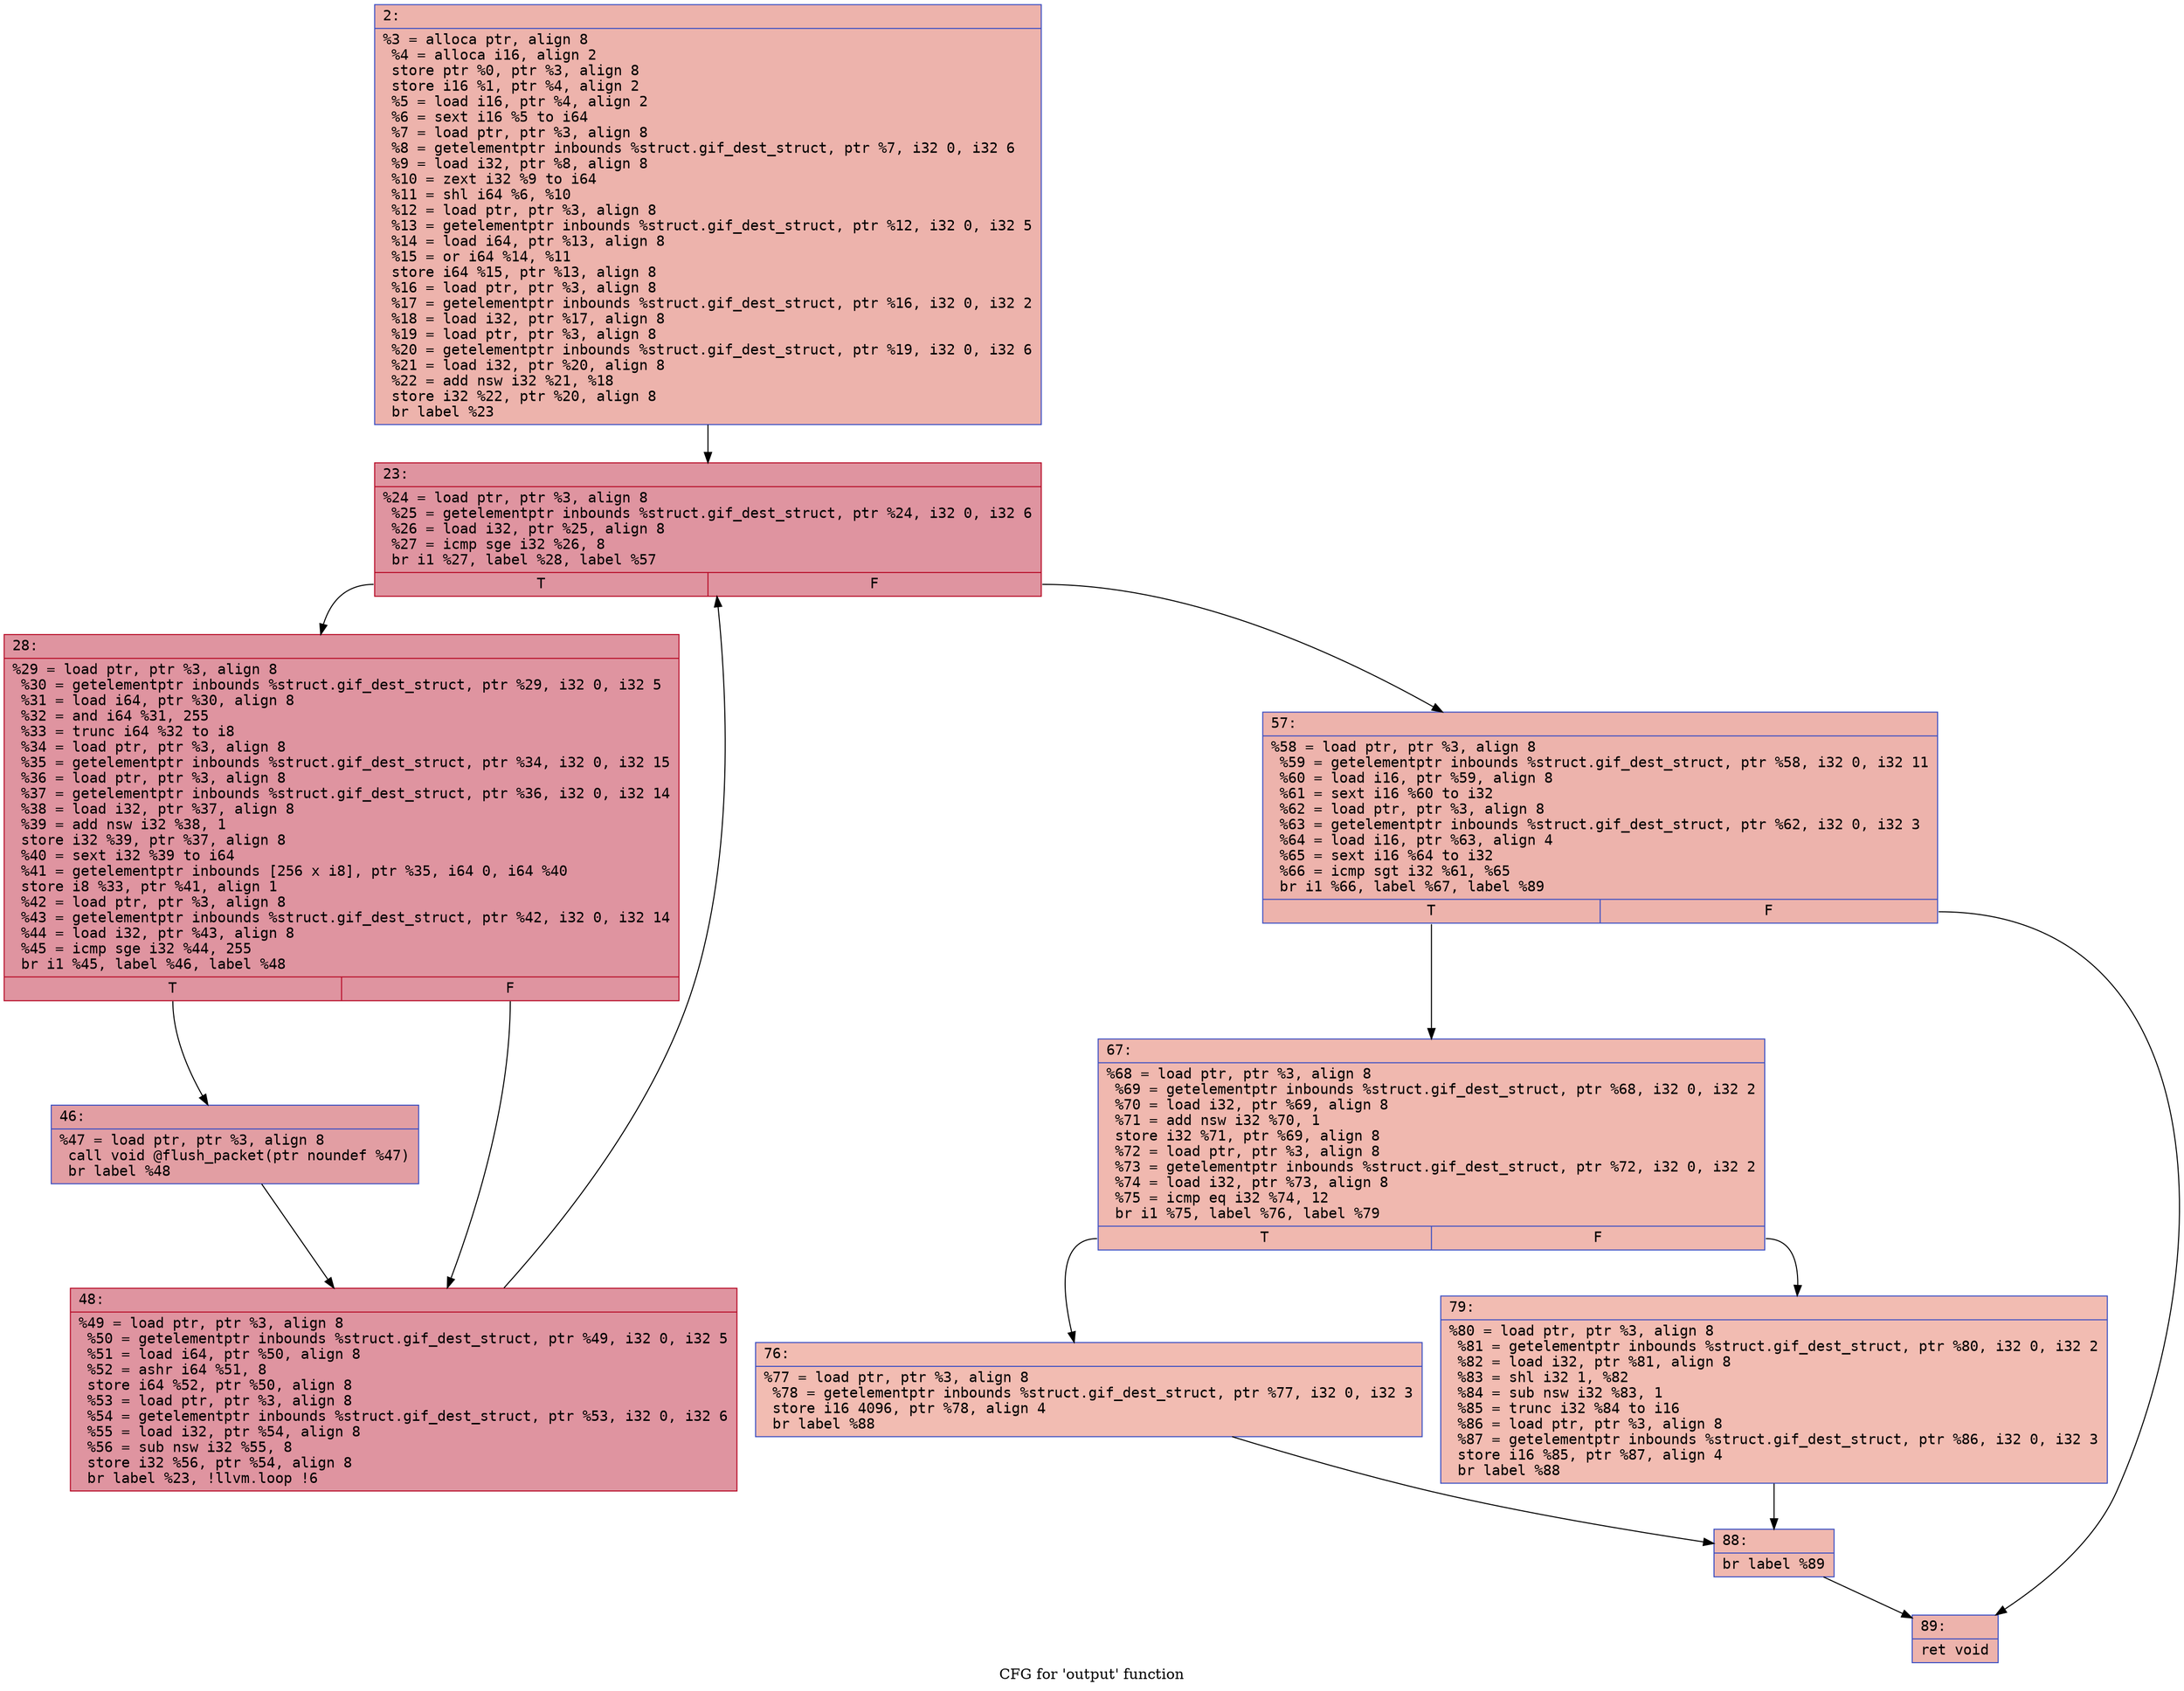 digraph "CFG for 'output' function" {
	label="CFG for 'output' function";

	Node0x60000190b2f0 [shape=record,color="#3d50c3ff", style=filled, fillcolor="#d6524470" fontname="Courier",label="{2:\l|  %3 = alloca ptr, align 8\l  %4 = alloca i16, align 2\l  store ptr %0, ptr %3, align 8\l  store i16 %1, ptr %4, align 2\l  %5 = load i16, ptr %4, align 2\l  %6 = sext i16 %5 to i64\l  %7 = load ptr, ptr %3, align 8\l  %8 = getelementptr inbounds %struct.gif_dest_struct, ptr %7, i32 0, i32 6\l  %9 = load i32, ptr %8, align 8\l  %10 = zext i32 %9 to i64\l  %11 = shl i64 %6, %10\l  %12 = load ptr, ptr %3, align 8\l  %13 = getelementptr inbounds %struct.gif_dest_struct, ptr %12, i32 0, i32 5\l  %14 = load i64, ptr %13, align 8\l  %15 = or i64 %14, %11\l  store i64 %15, ptr %13, align 8\l  %16 = load ptr, ptr %3, align 8\l  %17 = getelementptr inbounds %struct.gif_dest_struct, ptr %16, i32 0, i32 2\l  %18 = load i32, ptr %17, align 8\l  %19 = load ptr, ptr %3, align 8\l  %20 = getelementptr inbounds %struct.gif_dest_struct, ptr %19, i32 0, i32 6\l  %21 = load i32, ptr %20, align 8\l  %22 = add nsw i32 %21, %18\l  store i32 %22, ptr %20, align 8\l  br label %23\l}"];
	Node0x60000190b2f0 -> Node0x60000190b340[tooltip="2 -> 23\nProbability 100.00%" ];
	Node0x60000190b340 [shape=record,color="#b70d28ff", style=filled, fillcolor="#b70d2870" fontname="Courier",label="{23:\l|  %24 = load ptr, ptr %3, align 8\l  %25 = getelementptr inbounds %struct.gif_dest_struct, ptr %24, i32 0, i32 6\l  %26 = load i32, ptr %25, align 8\l  %27 = icmp sge i32 %26, 8\l  br i1 %27, label %28, label %57\l|{<s0>T|<s1>F}}"];
	Node0x60000190b340:s0 -> Node0x60000190b390[tooltip="23 -> 28\nProbability 96.88%" ];
	Node0x60000190b340:s1 -> Node0x60000190b480[tooltip="23 -> 57\nProbability 3.12%" ];
	Node0x60000190b390 [shape=record,color="#b70d28ff", style=filled, fillcolor="#b70d2870" fontname="Courier",label="{28:\l|  %29 = load ptr, ptr %3, align 8\l  %30 = getelementptr inbounds %struct.gif_dest_struct, ptr %29, i32 0, i32 5\l  %31 = load i64, ptr %30, align 8\l  %32 = and i64 %31, 255\l  %33 = trunc i64 %32 to i8\l  %34 = load ptr, ptr %3, align 8\l  %35 = getelementptr inbounds %struct.gif_dest_struct, ptr %34, i32 0, i32 15\l  %36 = load ptr, ptr %3, align 8\l  %37 = getelementptr inbounds %struct.gif_dest_struct, ptr %36, i32 0, i32 14\l  %38 = load i32, ptr %37, align 8\l  %39 = add nsw i32 %38, 1\l  store i32 %39, ptr %37, align 8\l  %40 = sext i32 %39 to i64\l  %41 = getelementptr inbounds [256 x i8], ptr %35, i64 0, i64 %40\l  store i8 %33, ptr %41, align 1\l  %42 = load ptr, ptr %3, align 8\l  %43 = getelementptr inbounds %struct.gif_dest_struct, ptr %42, i32 0, i32 14\l  %44 = load i32, ptr %43, align 8\l  %45 = icmp sge i32 %44, 255\l  br i1 %45, label %46, label %48\l|{<s0>T|<s1>F}}"];
	Node0x60000190b390:s0 -> Node0x60000190b3e0[tooltip="28 -> 46\nProbability 50.00%" ];
	Node0x60000190b390:s1 -> Node0x60000190b430[tooltip="28 -> 48\nProbability 50.00%" ];
	Node0x60000190b3e0 [shape=record,color="#3d50c3ff", style=filled, fillcolor="#be242e70" fontname="Courier",label="{46:\l|  %47 = load ptr, ptr %3, align 8\l  call void @flush_packet(ptr noundef %47)\l  br label %48\l}"];
	Node0x60000190b3e0 -> Node0x60000190b430[tooltip="46 -> 48\nProbability 100.00%" ];
	Node0x60000190b430 [shape=record,color="#b70d28ff", style=filled, fillcolor="#b70d2870" fontname="Courier",label="{48:\l|  %49 = load ptr, ptr %3, align 8\l  %50 = getelementptr inbounds %struct.gif_dest_struct, ptr %49, i32 0, i32 5\l  %51 = load i64, ptr %50, align 8\l  %52 = ashr i64 %51, 8\l  store i64 %52, ptr %50, align 8\l  %53 = load ptr, ptr %3, align 8\l  %54 = getelementptr inbounds %struct.gif_dest_struct, ptr %53, i32 0, i32 6\l  %55 = load i32, ptr %54, align 8\l  %56 = sub nsw i32 %55, 8\l  store i32 %56, ptr %54, align 8\l  br label %23, !llvm.loop !6\l}"];
	Node0x60000190b430 -> Node0x60000190b340[tooltip="48 -> 23\nProbability 100.00%" ];
	Node0x60000190b480 [shape=record,color="#3d50c3ff", style=filled, fillcolor="#d6524470" fontname="Courier",label="{57:\l|  %58 = load ptr, ptr %3, align 8\l  %59 = getelementptr inbounds %struct.gif_dest_struct, ptr %58, i32 0, i32 11\l  %60 = load i16, ptr %59, align 8\l  %61 = sext i16 %60 to i32\l  %62 = load ptr, ptr %3, align 8\l  %63 = getelementptr inbounds %struct.gif_dest_struct, ptr %62, i32 0, i32 3\l  %64 = load i16, ptr %63, align 4\l  %65 = sext i16 %64 to i32\l  %66 = icmp sgt i32 %61, %65\l  br i1 %66, label %67, label %89\l|{<s0>T|<s1>F}}"];
	Node0x60000190b480:s0 -> Node0x60000190b4d0[tooltip="57 -> 67\nProbability 50.00%" ];
	Node0x60000190b480:s1 -> Node0x60000190b610[tooltip="57 -> 89\nProbability 50.00%" ];
	Node0x60000190b4d0 [shape=record,color="#3d50c3ff", style=filled, fillcolor="#dc5d4a70" fontname="Courier",label="{67:\l|  %68 = load ptr, ptr %3, align 8\l  %69 = getelementptr inbounds %struct.gif_dest_struct, ptr %68, i32 0, i32 2\l  %70 = load i32, ptr %69, align 8\l  %71 = add nsw i32 %70, 1\l  store i32 %71, ptr %69, align 8\l  %72 = load ptr, ptr %3, align 8\l  %73 = getelementptr inbounds %struct.gif_dest_struct, ptr %72, i32 0, i32 2\l  %74 = load i32, ptr %73, align 8\l  %75 = icmp eq i32 %74, 12\l  br i1 %75, label %76, label %79\l|{<s0>T|<s1>F}}"];
	Node0x60000190b4d0:s0 -> Node0x60000190b520[tooltip="67 -> 76\nProbability 50.00%" ];
	Node0x60000190b4d0:s1 -> Node0x60000190b570[tooltip="67 -> 79\nProbability 50.00%" ];
	Node0x60000190b520 [shape=record,color="#3d50c3ff", style=filled, fillcolor="#e1675170" fontname="Courier",label="{76:\l|  %77 = load ptr, ptr %3, align 8\l  %78 = getelementptr inbounds %struct.gif_dest_struct, ptr %77, i32 0, i32 3\l  store i16 4096, ptr %78, align 4\l  br label %88\l}"];
	Node0x60000190b520 -> Node0x60000190b5c0[tooltip="76 -> 88\nProbability 100.00%" ];
	Node0x60000190b570 [shape=record,color="#3d50c3ff", style=filled, fillcolor="#e1675170" fontname="Courier",label="{79:\l|  %80 = load ptr, ptr %3, align 8\l  %81 = getelementptr inbounds %struct.gif_dest_struct, ptr %80, i32 0, i32 2\l  %82 = load i32, ptr %81, align 8\l  %83 = shl i32 1, %82\l  %84 = sub nsw i32 %83, 1\l  %85 = trunc i32 %84 to i16\l  %86 = load ptr, ptr %3, align 8\l  %87 = getelementptr inbounds %struct.gif_dest_struct, ptr %86, i32 0, i32 3\l  store i16 %85, ptr %87, align 4\l  br label %88\l}"];
	Node0x60000190b570 -> Node0x60000190b5c0[tooltip="79 -> 88\nProbability 100.00%" ];
	Node0x60000190b5c0 [shape=record,color="#3d50c3ff", style=filled, fillcolor="#dc5d4a70" fontname="Courier",label="{88:\l|  br label %89\l}"];
	Node0x60000190b5c0 -> Node0x60000190b610[tooltip="88 -> 89\nProbability 100.00%" ];
	Node0x60000190b610 [shape=record,color="#3d50c3ff", style=filled, fillcolor="#d6524470" fontname="Courier",label="{89:\l|  ret void\l}"];
}
